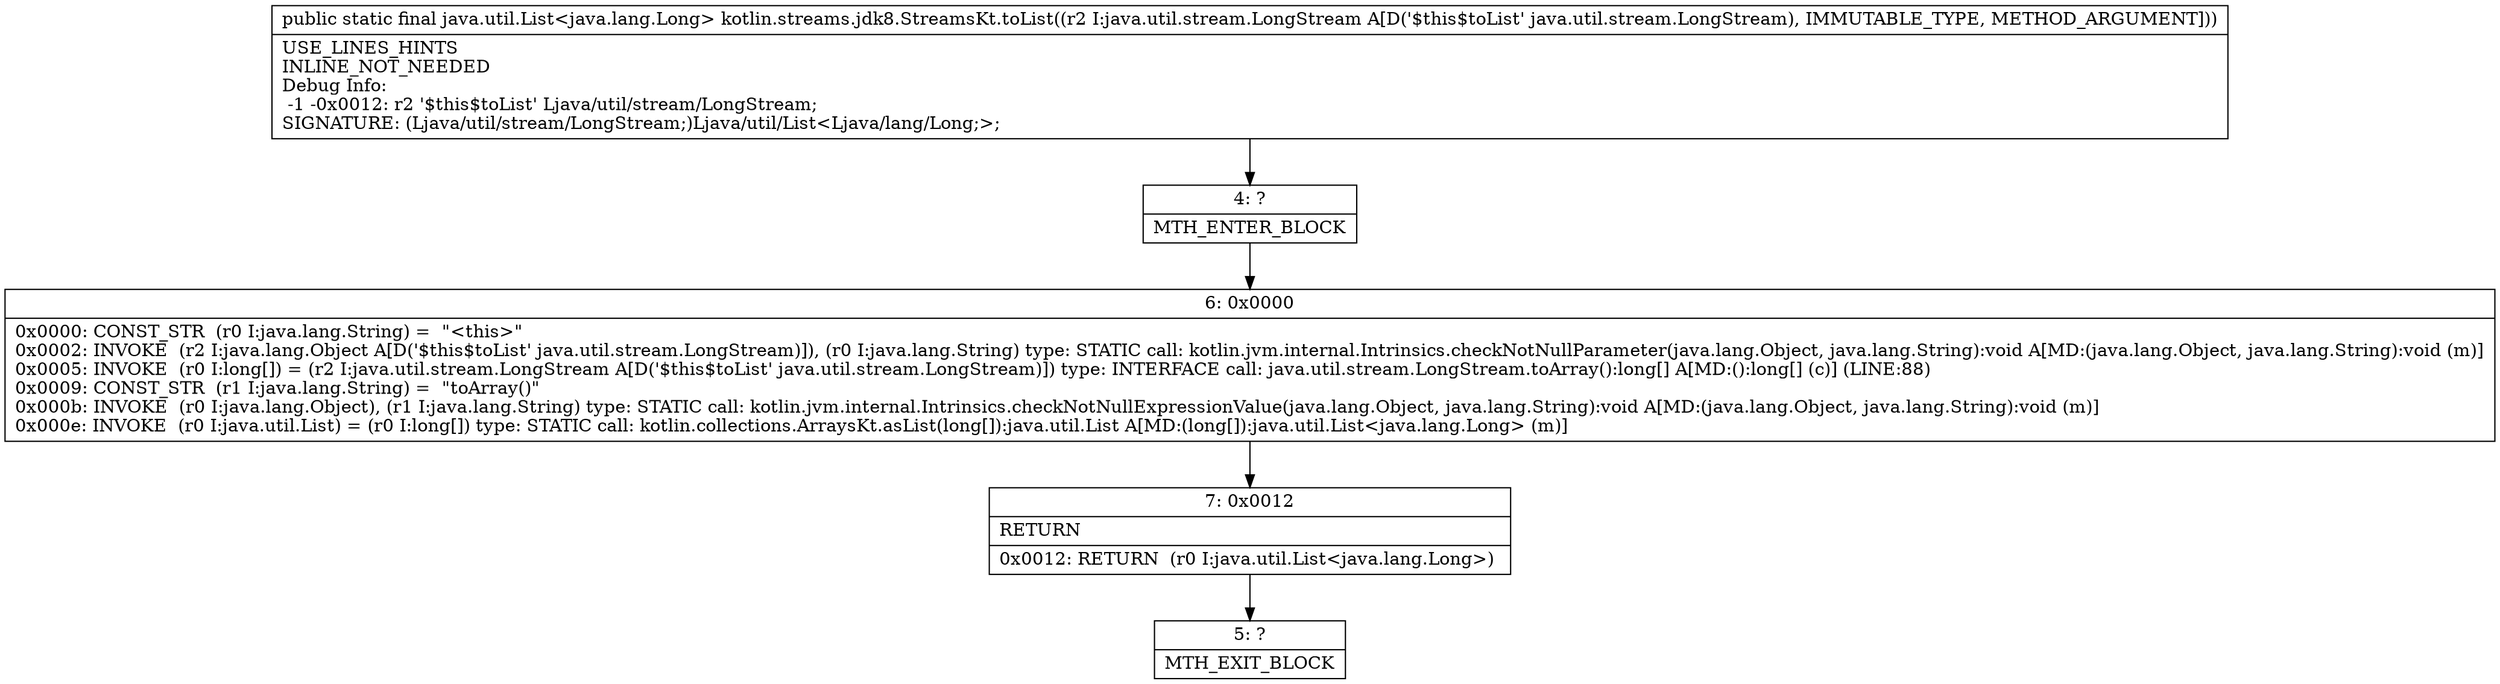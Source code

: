 digraph "CFG forkotlin.streams.jdk8.StreamsKt.toList(Ljava\/util\/stream\/LongStream;)Ljava\/util\/List;" {
Node_4 [shape=record,label="{4\:\ ?|MTH_ENTER_BLOCK\l}"];
Node_6 [shape=record,label="{6\:\ 0x0000|0x0000: CONST_STR  (r0 I:java.lang.String) =  \"\<this\>\" \l0x0002: INVOKE  (r2 I:java.lang.Object A[D('$this$toList' java.util.stream.LongStream)]), (r0 I:java.lang.String) type: STATIC call: kotlin.jvm.internal.Intrinsics.checkNotNullParameter(java.lang.Object, java.lang.String):void A[MD:(java.lang.Object, java.lang.String):void (m)]\l0x0005: INVOKE  (r0 I:long[]) = (r2 I:java.util.stream.LongStream A[D('$this$toList' java.util.stream.LongStream)]) type: INTERFACE call: java.util.stream.LongStream.toArray():long[] A[MD:():long[] (c)] (LINE:88)\l0x0009: CONST_STR  (r1 I:java.lang.String) =  \"toArray()\" \l0x000b: INVOKE  (r0 I:java.lang.Object), (r1 I:java.lang.String) type: STATIC call: kotlin.jvm.internal.Intrinsics.checkNotNullExpressionValue(java.lang.Object, java.lang.String):void A[MD:(java.lang.Object, java.lang.String):void (m)]\l0x000e: INVOKE  (r0 I:java.util.List) = (r0 I:long[]) type: STATIC call: kotlin.collections.ArraysKt.asList(long[]):java.util.List A[MD:(long[]):java.util.List\<java.lang.Long\> (m)]\l}"];
Node_7 [shape=record,label="{7\:\ 0x0012|RETURN\l|0x0012: RETURN  (r0 I:java.util.List\<java.lang.Long\>) \l}"];
Node_5 [shape=record,label="{5\:\ ?|MTH_EXIT_BLOCK\l}"];
MethodNode[shape=record,label="{public static final java.util.List\<java.lang.Long\> kotlin.streams.jdk8.StreamsKt.toList((r2 I:java.util.stream.LongStream A[D('$this$toList' java.util.stream.LongStream), IMMUTABLE_TYPE, METHOD_ARGUMENT]))  | USE_LINES_HINTS\lINLINE_NOT_NEEDED\lDebug Info:\l  \-1 \-0x0012: r2 '$this$toList' Ljava\/util\/stream\/LongStream;\lSIGNATURE: (Ljava\/util\/stream\/LongStream;)Ljava\/util\/List\<Ljava\/lang\/Long;\>;\l}"];
MethodNode -> Node_4;Node_4 -> Node_6;
Node_6 -> Node_7;
Node_7 -> Node_5;
}

